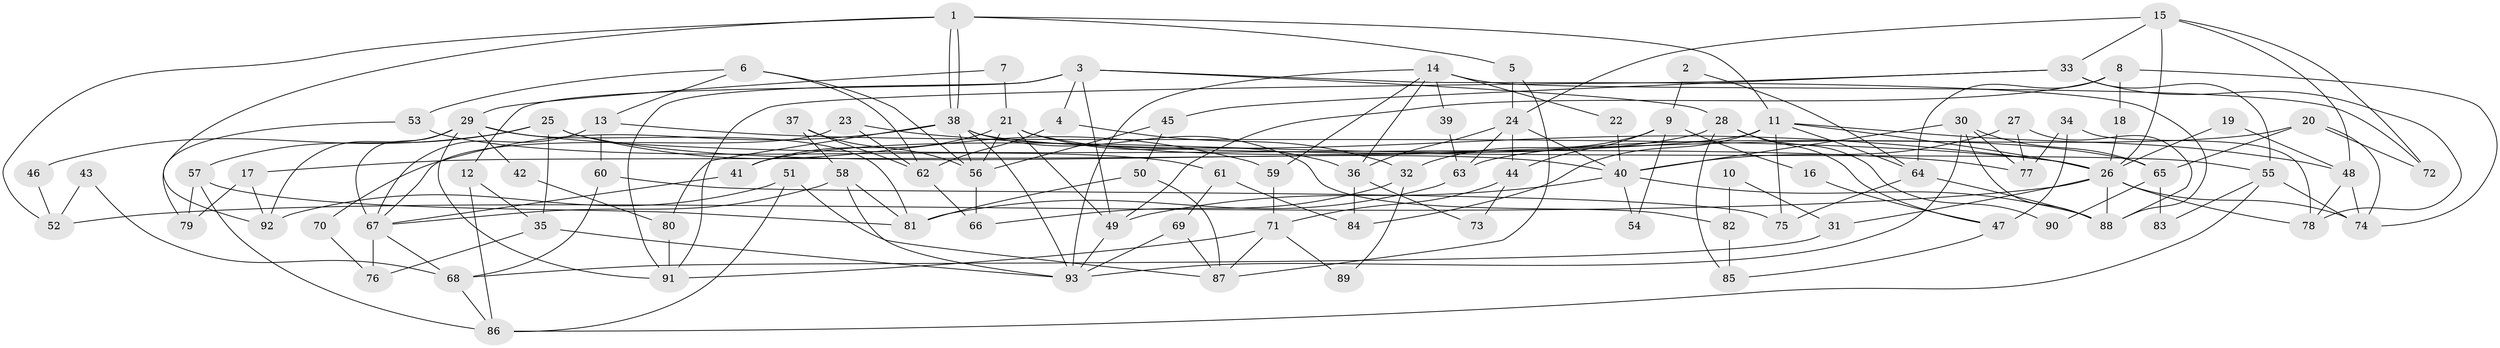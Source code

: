 // Generated by graph-tools (version 1.1) at 2025/15/03/09/25 04:15:20]
// undirected, 93 vertices, 186 edges
graph export_dot {
graph [start="1"]
  node [color=gray90,style=filled];
  1;
  2;
  3;
  4;
  5;
  6;
  7;
  8;
  9;
  10;
  11;
  12;
  13;
  14;
  15;
  16;
  17;
  18;
  19;
  20;
  21;
  22;
  23;
  24;
  25;
  26;
  27;
  28;
  29;
  30;
  31;
  32;
  33;
  34;
  35;
  36;
  37;
  38;
  39;
  40;
  41;
  42;
  43;
  44;
  45;
  46;
  47;
  48;
  49;
  50;
  51;
  52;
  53;
  54;
  55;
  56;
  57;
  58;
  59;
  60;
  61;
  62;
  63;
  64;
  65;
  66;
  67;
  68;
  69;
  70;
  71;
  72;
  73;
  74;
  75;
  76;
  77;
  78;
  79;
  80;
  81;
  82;
  83;
  84;
  85;
  86;
  87;
  88;
  89;
  90;
  91;
  92;
  93;
  1 -- 38;
  1 -- 38;
  1 -- 5;
  1 -- 11;
  1 -- 52;
  1 -- 92;
  2 -- 9;
  2 -- 64;
  3 -- 12;
  3 -- 49;
  3 -- 4;
  3 -- 28;
  3 -- 88;
  3 -- 91;
  4 -- 62;
  4 -- 32;
  5 -- 24;
  5 -- 87;
  6 -- 56;
  6 -- 62;
  6 -- 13;
  6 -- 53;
  7 -- 21;
  7 -- 29;
  8 -- 74;
  8 -- 49;
  8 -- 18;
  8 -- 64;
  9 -- 32;
  9 -- 44;
  9 -- 16;
  9 -- 54;
  10 -- 31;
  10 -- 82;
  11 -- 26;
  11 -- 17;
  11 -- 48;
  11 -- 64;
  11 -- 75;
  11 -- 84;
  12 -- 35;
  12 -- 86;
  13 -- 26;
  13 -- 60;
  13 -- 67;
  14 -- 93;
  14 -- 36;
  14 -- 22;
  14 -- 39;
  14 -- 59;
  14 -- 72;
  15 -- 72;
  15 -- 48;
  15 -- 24;
  15 -- 26;
  15 -- 33;
  16 -- 47;
  17 -- 92;
  17 -- 79;
  18 -- 26;
  19 -- 26;
  19 -- 48;
  20 -- 74;
  20 -- 65;
  20 -- 63;
  20 -- 72;
  21 -- 49;
  21 -- 36;
  21 -- 41;
  21 -- 56;
  21 -- 65;
  22 -- 40;
  23 -- 67;
  23 -- 26;
  23 -- 62;
  24 -- 40;
  24 -- 36;
  24 -- 44;
  24 -- 63;
  25 -- 59;
  25 -- 40;
  25 -- 35;
  25 -- 46;
  25 -- 57;
  26 -- 88;
  26 -- 31;
  26 -- 52;
  26 -- 74;
  26 -- 78;
  27 -- 40;
  27 -- 88;
  27 -- 77;
  28 -- 41;
  28 -- 47;
  28 -- 85;
  28 -- 90;
  29 -- 91;
  29 -- 81;
  29 -- 42;
  29 -- 67;
  29 -- 77;
  29 -- 92;
  30 -- 77;
  30 -- 88;
  30 -- 40;
  30 -- 65;
  30 -- 93;
  31 -- 68;
  32 -- 66;
  32 -- 89;
  33 -- 55;
  33 -- 45;
  33 -- 78;
  33 -- 91;
  34 -- 78;
  34 -- 77;
  34 -- 47;
  35 -- 93;
  35 -- 76;
  36 -- 84;
  36 -- 73;
  37 -- 56;
  37 -- 58;
  37 -- 62;
  38 -- 55;
  38 -- 56;
  38 -- 70;
  38 -- 80;
  38 -- 82;
  38 -- 93;
  39 -- 63;
  40 -- 88;
  40 -- 49;
  40 -- 54;
  41 -- 67;
  42 -- 80;
  43 -- 52;
  43 -- 68;
  44 -- 71;
  44 -- 73;
  45 -- 56;
  45 -- 50;
  46 -- 52;
  47 -- 85;
  48 -- 78;
  48 -- 74;
  49 -- 93;
  50 -- 81;
  50 -- 87;
  51 -- 86;
  51 -- 92;
  51 -- 87;
  53 -- 79;
  53 -- 61;
  55 -- 86;
  55 -- 74;
  55 -- 83;
  56 -- 66;
  57 -- 81;
  57 -- 79;
  57 -- 86;
  58 -- 67;
  58 -- 93;
  58 -- 81;
  59 -- 71;
  60 -- 75;
  60 -- 68;
  61 -- 69;
  61 -- 84;
  62 -- 66;
  63 -- 81;
  64 -- 75;
  64 -- 88;
  65 -- 83;
  65 -- 90;
  67 -- 68;
  67 -- 76;
  68 -- 86;
  69 -- 93;
  69 -- 87;
  70 -- 76;
  71 -- 87;
  71 -- 91;
  71 -- 89;
  80 -- 91;
  82 -- 85;
}
